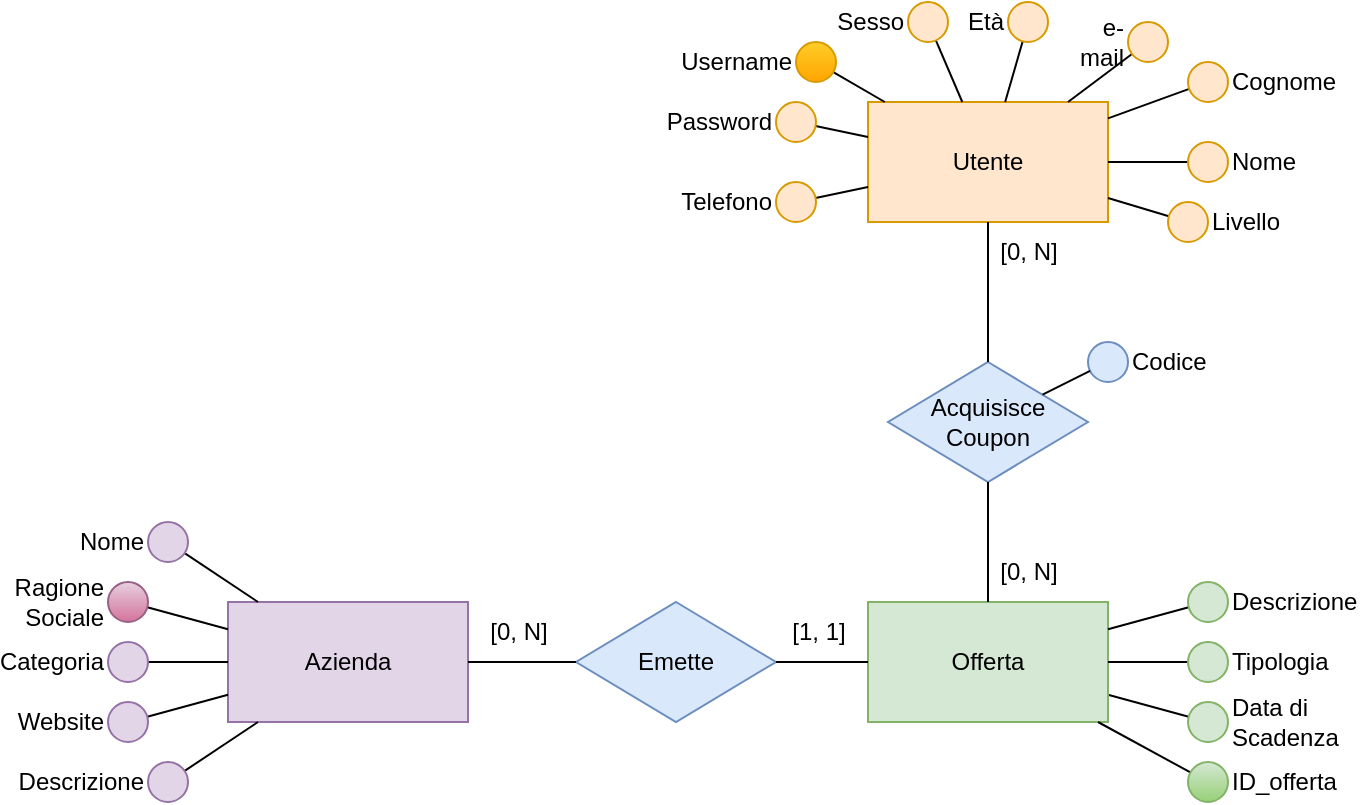 <mxfile version="21.2.9" type="device">
  <diagram name="Page-1" id="6ZW-40RU4pOjejpxi-9A">
    <mxGraphModel dx="989" dy="566" grid="1" gridSize="10" guides="1" tooltips="1" connect="1" arrows="1" fold="1" page="1" pageScale="1" pageWidth="827" pageHeight="1169" math="0" shadow="0">
      <root>
        <mxCell id="0" />
        <mxCell id="1" parent="0" />
        <mxCell id="XPTixfLKDPGRKhCk2y1N-1" value="&lt;div&gt;Utente&lt;/div&gt;" style="whiteSpace=wrap;html=1;fillColor=#ffe6cc;strokeColor=#d79b00;" vertex="1" parent="1">
          <mxGeometry x="490" y="190" width="120" height="60" as="geometry" />
        </mxCell>
        <mxCell id="XPTixfLKDPGRKhCk2y1N-3" value="" style="endArrow=none;html=1;rounded=0;" edge="1" parent="1" source="XPTixfLKDPGRKhCk2y1N-1" target="XPTixfLKDPGRKhCk2y1N-4">
          <mxGeometry width="50" height="50" relative="1" as="geometry">
            <mxPoint x="704" y="350" as="sourcePoint" />
            <mxPoint x="654" y="270" as="targetPoint" />
          </mxGeometry>
        </mxCell>
        <mxCell id="XPTixfLKDPGRKhCk2y1N-4" value="&lt;div&gt;Nome&lt;/div&gt;" style="ellipse;whiteSpace=wrap;html=1;aspect=fixed;labelPosition=right;verticalLabelPosition=middle;align=left;verticalAlign=middle;fillColor=#ffe6cc;strokeColor=#d79b00;" vertex="1" parent="1">
          <mxGeometry x="650" y="210" width="20" height="20" as="geometry" />
        </mxCell>
        <mxCell id="XPTixfLKDPGRKhCk2y1N-5" value="" style="endArrow=none;html=1;rounded=0;" edge="1" parent="1" target="XPTixfLKDPGRKhCk2y1N-6" source="XPTixfLKDPGRKhCk2y1N-1">
          <mxGeometry width="50" height="50" relative="1" as="geometry">
            <mxPoint x="634" y="250" as="sourcePoint" />
            <mxPoint x="664" y="280" as="targetPoint" />
          </mxGeometry>
        </mxCell>
        <mxCell id="XPTixfLKDPGRKhCk2y1N-6" value="&lt;div&gt;Cognome&lt;/div&gt;" style="ellipse;whiteSpace=wrap;html=1;aspect=fixed;labelPosition=right;verticalLabelPosition=middle;align=left;verticalAlign=middle;fillColor=#ffe6cc;strokeColor=#d79b00;" vertex="1" parent="1">
          <mxGeometry x="650" y="170" width="20" height="20" as="geometry" />
        </mxCell>
        <mxCell id="XPTixfLKDPGRKhCk2y1N-11" value="" style="endArrow=none;html=1;rounded=0;" edge="1" parent="1" source="XPTixfLKDPGRKhCk2y1N-12" target="XPTixfLKDPGRKhCk2y1N-1">
          <mxGeometry width="50" height="50" relative="1" as="geometry">
            <mxPoint x="484" y="240" as="sourcePoint" />
            <mxPoint x="754" y="300" as="targetPoint" />
          </mxGeometry>
        </mxCell>
        <mxCell id="XPTixfLKDPGRKhCk2y1N-12" value="e-mail" style="ellipse;whiteSpace=wrap;html=1;aspect=fixed;labelPosition=left;verticalLabelPosition=middle;align=right;verticalAlign=middle;fillColor=#ffe6cc;strokeColor=#d79b00;" vertex="1" parent="1">
          <mxGeometry x="620" y="150" width="20" height="20" as="geometry" />
        </mxCell>
        <mxCell id="XPTixfLKDPGRKhCk2y1N-13" value="" style="endArrow=none;html=1;rounded=0;" edge="1" parent="1" source="XPTixfLKDPGRKhCk2y1N-14" target="XPTixfLKDPGRKhCk2y1N-1">
          <mxGeometry width="50" height="50" relative="1" as="geometry">
            <mxPoint x="514" y="270" as="sourcePoint" />
            <mxPoint x="754" y="300" as="targetPoint" />
          </mxGeometry>
        </mxCell>
        <mxCell id="XPTixfLKDPGRKhCk2y1N-14" value="&lt;div&gt;Età&lt;/div&gt;" style="ellipse;whiteSpace=wrap;html=1;aspect=fixed;labelPosition=left;verticalLabelPosition=middle;align=right;verticalAlign=middle;fillColor=#ffe6cc;strokeColor=#d79b00;" vertex="1" parent="1">
          <mxGeometry x="560" y="140" width="20" height="20" as="geometry" />
        </mxCell>
        <mxCell id="XPTixfLKDPGRKhCk2y1N-20" value="" style="endArrow=none;html=1;rounded=0;" edge="1" parent="1" target="XPTixfLKDPGRKhCk2y1N-21" source="XPTixfLKDPGRKhCk2y1N-1">
          <mxGeometry width="50" height="50" relative="1" as="geometry">
            <mxPoint x="589.693" y="270.0" as="sourcePoint" />
            <mxPoint x="764" y="440" as="targetPoint" />
          </mxGeometry>
        </mxCell>
        <mxCell id="XPTixfLKDPGRKhCk2y1N-21" value="&lt;div&gt;Sesso&lt;/div&gt;" style="ellipse;whiteSpace=wrap;html=1;aspect=fixed;labelPosition=left;verticalLabelPosition=middle;align=right;verticalAlign=middle;fillColor=#ffe6cc;strokeColor=#d79b00;" vertex="1" parent="1">
          <mxGeometry x="510" y="140" width="20" height="20" as="geometry" />
        </mxCell>
        <mxCell id="XPTixfLKDPGRKhCk2y1N-23" value="" style="endArrow=none;html=1;rounded=0;" edge="1" parent="1" target="XPTixfLKDPGRKhCk2y1N-24" source="XPTixfLKDPGRKhCk2y1N-1">
          <mxGeometry width="50" height="50" relative="1" as="geometry">
            <mxPoint x="614.002" y="240.0" as="sourcePoint" />
            <mxPoint x="827.33" y="430" as="targetPoint" />
          </mxGeometry>
        </mxCell>
        <mxCell id="XPTixfLKDPGRKhCk2y1N-24" value="&lt;div&gt;Telefono&lt;/div&gt;" style="ellipse;whiteSpace=wrap;html=1;aspect=fixed;labelPosition=left;verticalLabelPosition=middle;align=right;verticalAlign=middle;fillColor=#ffe6cc;strokeColor=#d79b00;" vertex="1" parent="1">
          <mxGeometry x="444" y="230" width="20" height="20" as="geometry" />
        </mxCell>
        <mxCell id="XPTixfLKDPGRKhCk2y1N-25" value="" style="endArrow=none;html=1;rounded=0;" edge="1" parent="1" target="XPTixfLKDPGRKhCk2y1N-26" source="XPTixfLKDPGRKhCk2y1N-1">
          <mxGeometry width="50" height="50" relative="1" as="geometry">
            <mxPoint x="604.0" y="140.0" as="sourcePoint" />
            <mxPoint x="764" y="260" as="targetPoint" />
          </mxGeometry>
        </mxCell>
        <mxCell id="XPTixfLKDPGRKhCk2y1N-26" value="&lt;div&gt;Username&lt;/div&gt;" style="ellipse;whiteSpace=wrap;html=1;aspect=fixed;labelPosition=left;verticalLabelPosition=middle;align=right;verticalAlign=middle;fillColor=#ffcd28;strokeColor=#d79b00;gradientColor=#ffa500;" vertex="1" parent="1">
          <mxGeometry x="454" y="160" width="20" height="20" as="geometry" />
        </mxCell>
        <mxCell id="XPTixfLKDPGRKhCk2y1N-29" value="" style="endArrow=none;html=1;rounded=0;" edge="1" parent="1" target="XPTixfLKDPGRKhCk2y1N-30" source="XPTixfLKDPGRKhCk2y1N-1">
          <mxGeometry width="50" height="50" relative="1" as="geometry">
            <mxPoint x="629.96" y="180" as="sourcePoint" />
            <mxPoint x="834.7" y="270" as="targetPoint" />
          </mxGeometry>
        </mxCell>
        <mxCell id="XPTixfLKDPGRKhCk2y1N-30" value="&lt;div&gt;Password&lt;/div&gt;" style="ellipse;whiteSpace=wrap;html=1;aspect=fixed;labelPosition=left;verticalLabelPosition=middle;align=right;verticalAlign=middle;fillColor=#ffe6cc;strokeColor=#d79b00;" vertex="1" parent="1">
          <mxGeometry x="444" y="190" width="20" height="20" as="geometry" />
        </mxCell>
        <mxCell id="XPTixfLKDPGRKhCk2y1N-31" value="" style="endArrow=none;html=1;rounded=0;" edge="1" parent="1" target="XPTixfLKDPGRKhCk2y1N-32" source="XPTixfLKDPGRKhCk2y1N-1">
          <mxGeometry width="50" height="50" relative="1" as="geometry">
            <mxPoint x="606.5" y="270" as="sourcePoint" />
            <mxPoint x="824" y="450" as="targetPoint" />
          </mxGeometry>
        </mxCell>
        <mxCell id="XPTixfLKDPGRKhCk2y1N-32" value="Livello" style="ellipse;whiteSpace=wrap;html=1;aspect=fixed;labelPosition=right;verticalLabelPosition=middle;align=left;verticalAlign=middle;fillColor=#ffe6cc;strokeColor=#d79b00;" vertex="1" parent="1">
          <mxGeometry x="640" y="240" width="20" height="20" as="geometry" />
        </mxCell>
        <mxCell id="XPTixfLKDPGRKhCk2y1N-35" value="Codice" style="ellipse;whiteSpace=wrap;html=1;aspect=fixed;labelPosition=right;verticalLabelPosition=middle;align=left;verticalAlign=middle;fillColor=#dae8fc;strokeColor=#6c8ebf;" vertex="1" parent="1">
          <mxGeometry x="600" y="310" width="20" height="20" as="geometry" />
        </mxCell>
        <mxCell id="XPTixfLKDPGRKhCk2y1N-36" style="edgeStyle=orthogonalEdgeStyle;rounded=0;orthogonalLoop=1;jettySize=auto;html=1;exitX=0.5;exitY=1;exitDx=0;exitDy=0;" edge="1" parent="1" source="XPTixfLKDPGRKhCk2y1N-35" target="XPTixfLKDPGRKhCk2y1N-35">
          <mxGeometry relative="1" as="geometry" />
        </mxCell>
        <mxCell id="XPTixfLKDPGRKhCk2y1N-37" value="" style="endArrow=none;html=1;rounded=0;" edge="1" parent="1" source="XPTixfLKDPGRKhCk2y1N-38" target="XPTixfLKDPGRKhCk2y1N-40">
          <mxGeometry width="50" height="50" relative="1" as="geometry">
            <mxPoint x="680" y="260" as="sourcePoint" />
            <mxPoint x="470" y="230" as="targetPoint" />
          </mxGeometry>
        </mxCell>
        <mxCell id="XPTixfLKDPGRKhCk2y1N-38" value="Data di Scadenza" style="ellipse;whiteSpace=wrap;html=1;aspect=fixed;labelPosition=right;verticalLabelPosition=middle;align=left;verticalAlign=middle;fillColor=#d5e8d4;strokeColor=#82b366;" vertex="1" parent="1">
          <mxGeometry x="650" y="490" width="20" height="20" as="geometry" />
        </mxCell>
        <mxCell id="XPTixfLKDPGRKhCk2y1N-40" value="Offerta" style="rounded=0;whiteSpace=wrap;html=1;fillColor=#d5e8d4;strokeColor=#82b366;" vertex="1" parent="1">
          <mxGeometry x="490" y="440" width="120" height="60" as="geometry" />
        </mxCell>
        <mxCell id="XPTixfLKDPGRKhCk2y1N-41" value="" style="endArrow=none;html=1;rounded=0;" edge="1" parent="1" source="XPTixfLKDPGRKhCk2y1N-40" target="XPTixfLKDPGRKhCk2y1N-42">
          <mxGeometry width="50" height="50" relative="1" as="geometry">
            <mxPoint x="500" y="390" as="sourcePoint" />
            <mxPoint x="450" y="530" as="targetPoint" />
          </mxGeometry>
        </mxCell>
        <mxCell id="XPTixfLKDPGRKhCk2y1N-42" value="Tipologia" style="ellipse;whiteSpace=wrap;html=1;aspect=fixed;labelPosition=right;verticalLabelPosition=middle;align=left;verticalAlign=middle;fillColor=#d5e8d4;strokeColor=#82b366;" vertex="1" parent="1">
          <mxGeometry x="650" y="460" width="20" height="20" as="geometry" />
        </mxCell>
        <mxCell id="XPTixfLKDPGRKhCk2y1N-43" value="" style="endArrow=none;html=1;rounded=0;" edge="1" parent="1" source="XPTixfLKDPGRKhCk2y1N-45" target="XPTixfLKDPGRKhCk2y1N-40">
          <mxGeometry width="50" height="50" relative="1" as="geometry">
            <mxPoint x="660" y="470" as="sourcePoint" />
            <mxPoint x="470" y="400" as="targetPoint" />
          </mxGeometry>
        </mxCell>
        <mxCell id="XPTixfLKDPGRKhCk2y1N-45" value="Descrizione" style="ellipse;whiteSpace=wrap;html=1;aspect=fixed;labelPosition=right;verticalLabelPosition=middle;align=left;verticalAlign=middle;fillColor=#d5e8d4;strokeColor=#82b366;" vertex="1" parent="1">
          <mxGeometry x="650" y="430" width="20" height="20" as="geometry" />
        </mxCell>
        <mxCell id="XPTixfLKDPGRKhCk2y1N-46" value="Azienda" style="rounded=0;whiteSpace=wrap;html=1;fillColor=#e1d5e7;strokeColor=#9673a6;" vertex="1" parent="1">
          <mxGeometry x="170" y="440" width="120" height="60" as="geometry" />
        </mxCell>
        <mxCell id="XPTixfLKDPGRKhCk2y1N-47" value="" style="endArrow=none;html=1;rounded=0;" edge="1" parent="1" source="XPTixfLKDPGRKhCk2y1N-46" target="XPTixfLKDPGRKhCk2y1N-48">
          <mxGeometry width="50" height="50" relative="1" as="geometry">
            <mxPoint x="340" y="450" as="sourcePoint" />
            <mxPoint x="90" y="440" as="targetPoint" />
          </mxGeometry>
        </mxCell>
        <mxCell id="XPTixfLKDPGRKhCk2y1N-48" value="Nome" style="ellipse;whiteSpace=wrap;html=1;aspect=fixed;labelPosition=left;verticalLabelPosition=middle;align=right;verticalAlign=middle;fillColor=#e1d5e7;strokeColor=#9673a6;" vertex="1" parent="1">
          <mxGeometry x="130" y="400" width="20" height="20" as="geometry" />
        </mxCell>
        <mxCell id="XPTixfLKDPGRKhCk2y1N-49" value="" style="endArrow=none;html=1;rounded=0;" edge="1" parent="1" source="XPTixfLKDPGRKhCk2y1N-50" target="XPTixfLKDPGRKhCk2y1N-46">
          <mxGeometry width="50" height="50" relative="1" as="geometry">
            <mxPoint x="120" y="470" as="sourcePoint" />
            <mxPoint x="390" y="430" as="targetPoint" />
          </mxGeometry>
        </mxCell>
        <mxCell id="XPTixfLKDPGRKhCk2y1N-50" value="&lt;div&gt;Ragione Sociale&lt;/div&gt;" style="ellipse;whiteSpace=wrap;html=1;aspect=fixed;labelPosition=left;verticalLabelPosition=middle;align=right;verticalAlign=middle;fillColor=#e6d0de;strokeColor=#996185;gradientColor=#d5739d;" vertex="1" parent="1">
          <mxGeometry x="110" y="430" width="20" height="20" as="geometry" />
        </mxCell>
        <mxCell id="XPTixfLKDPGRKhCk2y1N-52" value="" style="endArrow=none;html=1;rounded=0;" edge="1" parent="1" source="XPTixfLKDPGRKhCk2y1N-46" target="XPTixfLKDPGRKhCk2y1N-53">
          <mxGeometry width="50" height="50" relative="1" as="geometry">
            <mxPoint x="340" y="480" as="sourcePoint" />
            <mxPoint x="130" y="510" as="targetPoint" />
          </mxGeometry>
        </mxCell>
        <mxCell id="XPTixfLKDPGRKhCk2y1N-53" value="&lt;div&gt;Categoria&lt;/div&gt;" style="ellipse;whiteSpace=wrap;html=1;aspect=fixed;labelPosition=left;verticalLabelPosition=middle;align=right;verticalAlign=middle;fillColor=#e1d5e7;strokeColor=#9673a6;" vertex="1" parent="1">
          <mxGeometry x="110" y="460" width="20" height="20" as="geometry" />
        </mxCell>
        <mxCell id="XPTixfLKDPGRKhCk2y1N-54" value="" style="endArrow=none;html=1;rounded=0;" edge="1" parent="1" source="XPTixfLKDPGRKhCk2y1N-46" target="XPTixfLKDPGRKhCk2y1N-55">
          <mxGeometry width="50" height="50" relative="1" as="geometry">
            <mxPoint x="340" y="480" as="sourcePoint" />
            <mxPoint x="170" y="550" as="targetPoint" />
          </mxGeometry>
        </mxCell>
        <mxCell id="XPTixfLKDPGRKhCk2y1N-55" value="Website" style="ellipse;whiteSpace=wrap;html=1;aspect=fixed;labelPosition=left;verticalLabelPosition=middle;align=right;verticalAlign=middle;fillColor=#e1d5e7;strokeColor=#9673a6;" vertex="1" parent="1">
          <mxGeometry x="110" y="490" width="20" height="20" as="geometry" />
        </mxCell>
        <mxCell id="XPTixfLKDPGRKhCk2y1N-56" value="" style="endArrow=none;html=1;rounded=0;" edge="1" parent="1" source="XPTixfLKDPGRKhCk2y1N-57" target="XPTixfLKDPGRKhCk2y1N-46">
          <mxGeometry width="50" height="50" relative="1" as="geometry">
            <mxPoint x="240" y="540" as="sourcePoint" />
            <mxPoint x="250" y="440" as="targetPoint" />
          </mxGeometry>
        </mxCell>
        <mxCell id="XPTixfLKDPGRKhCk2y1N-57" value="&lt;div&gt;Descrizione&lt;/div&gt;" style="ellipse;whiteSpace=wrap;html=1;aspect=fixed;labelPosition=left;verticalLabelPosition=middle;align=right;verticalAlign=middle;fillColor=#e1d5e7;strokeColor=#9673a6;" vertex="1" parent="1">
          <mxGeometry x="130" y="520" width="20" height="20" as="geometry" />
        </mxCell>
        <mxCell id="XPTixfLKDPGRKhCk2y1N-60" value="Emette" style="rhombus;whiteSpace=wrap;html=1;fillColor=#dae8fc;strokeColor=#6c8ebf;" vertex="1" parent="1">
          <mxGeometry x="344" y="440" width="100" height="60" as="geometry" />
        </mxCell>
        <mxCell id="XPTixfLKDPGRKhCk2y1N-61" value="" style="endArrow=none;html=1;rounded=0;" edge="1" parent="1" source="XPTixfLKDPGRKhCk2y1N-46" target="XPTixfLKDPGRKhCk2y1N-60">
          <mxGeometry width="50" height="50" relative="1" as="geometry">
            <mxPoint x="420" y="430" as="sourcePoint" />
            <mxPoint x="470" y="380" as="targetPoint" />
          </mxGeometry>
        </mxCell>
        <mxCell id="XPTixfLKDPGRKhCk2y1N-62" value="" style="endArrow=none;html=1;rounded=0;" edge="1" parent="1" source="XPTixfLKDPGRKhCk2y1N-60" target="XPTixfLKDPGRKhCk2y1N-40">
          <mxGeometry width="50" height="50" relative="1" as="geometry">
            <mxPoint x="420" y="430" as="sourcePoint" />
            <mxPoint x="470" y="380" as="targetPoint" />
          </mxGeometry>
        </mxCell>
        <mxCell id="XPTixfLKDPGRKhCk2y1N-63" value="Acquisisce Coupon" style="rhombus;whiteSpace=wrap;html=1;fillColor=#dae8fc;strokeColor=#6c8ebf;" vertex="1" parent="1">
          <mxGeometry x="500" y="320" width="100" height="60" as="geometry" />
        </mxCell>
        <mxCell id="XPTixfLKDPGRKhCk2y1N-64" value="" style="endArrow=none;html=1;rounded=0;" edge="1" parent="1" source="XPTixfLKDPGRKhCk2y1N-1" target="XPTixfLKDPGRKhCk2y1N-63">
          <mxGeometry width="50" height="50" relative="1" as="geometry">
            <mxPoint x="420" y="340" as="sourcePoint" />
            <mxPoint x="470" y="290" as="targetPoint" />
          </mxGeometry>
        </mxCell>
        <mxCell id="XPTixfLKDPGRKhCk2y1N-65" value="" style="endArrow=none;html=1;rounded=0;" edge="1" parent="1" source="XPTixfLKDPGRKhCk2y1N-40" target="XPTixfLKDPGRKhCk2y1N-63">
          <mxGeometry width="50" height="50" relative="1" as="geometry">
            <mxPoint x="420" y="340" as="sourcePoint" />
            <mxPoint x="470" y="290" as="targetPoint" />
          </mxGeometry>
        </mxCell>
        <mxCell id="XPTixfLKDPGRKhCk2y1N-66" value="[0, N]" style="text;html=1;align=center;verticalAlign=middle;resizable=0;points=[];autosize=1;strokeColor=none;fillColor=none;" vertex="1" parent="1">
          <mxGeometry x="545" y="250" width="50" height="30" as="geometry" />
        </mxCell>
        <mxCell id="XPTixfLKDPGRKhCk2y1N-67" value="[0, N]" style="text;html=1;align=center;verticalAlign=middle;resizable=0;points=[];autosize=1;strokeColor=none;fillColor=none;" vertex="1" parent="1">
          <mxGeometry x="545" y="410" width="50" height="30" as="geometry" />
        </mxCell>
        <mxCell id="XPTixfLKDPGRKhCk2y1N-68" value="[0, N]" style="text;html=1;align=center;verticalAlign=middle;resizable=0;points=[];autosize=1;strokeColor=none;fillColor=none;" vertex="1" parent="1">
          <mxGeometry x="290" y="440" width="50" height="30" as="geometry" />
        </mxCell>
        <mxCell id="XPTixfLKDPGRKhCk2y1N-69" value="&lt;div&gt;[1, 1]&lt;/div&gt;" style="text;html=1;align=center;verticalAlign=middle;resizable=0;points=[];autosize=1;strokeColor=none;fillColor=none;" vertex="1" parent="1">
          <mxGeometry x="440" y="440" width="50" height="30" as="geometry" />
        </mxCell>
        <mxCell id="XPTixfLKDPGRKhCk2y1N-70" value="" style="endArrow=none;html=1;rounded=0;" edge="1" parent="1" source="XPTixfLKDPGRKhCk2y1N-35" target="XPTixfLKDPGRKhCk2y1N-63">
          <mxGeometry width="50" height="50" relative="1" as="geometry">
            <mxPoint x="480" y="420" as="sourcePoint" />
            <mxPoint x="530" y="370" as="targetPoint" />
          </mxGeometry>
        </mxCell>
        <mxCell id="XPTixfLKDPGRKhCk2y1N-74" value="" style="endArrow=none;html=1;rounded=0;" edge="1" parent="1" source="XPTixfLKDPGRKhCk2y1N-40" target="XPTixfLKDPGRKhCk2y1N-75">
          <mxGeometry width="50" height="50" relative="1" as="geometry">
            <mxPoint x="410" y="370" as="sourcePoint" />
            <mxPoint x="590" y="550" as="targetPoint" />
          </mxGeometry>
        </mxCell>
        <mxCell id="XPTixfLKDPGRKhCk2y1N-75" value="ID_offerta" style="ellipse;whiteSpace=wrap;html=1;aspect=fixed;labelPosition=right;verticalLabelPosition=middle;align=left;verticalAlign=middle;fillColor=#d5e8d4;gradientColor=#97d077;strokeColor=#82b366;" vertex="1" parent="1">
          <mxGeometry x="650" y="520" width="20" height="20" as="geometry" />
        </mxCell>
      </root>
    </mxGraphModel>
  </diagram>
</mxfile>
